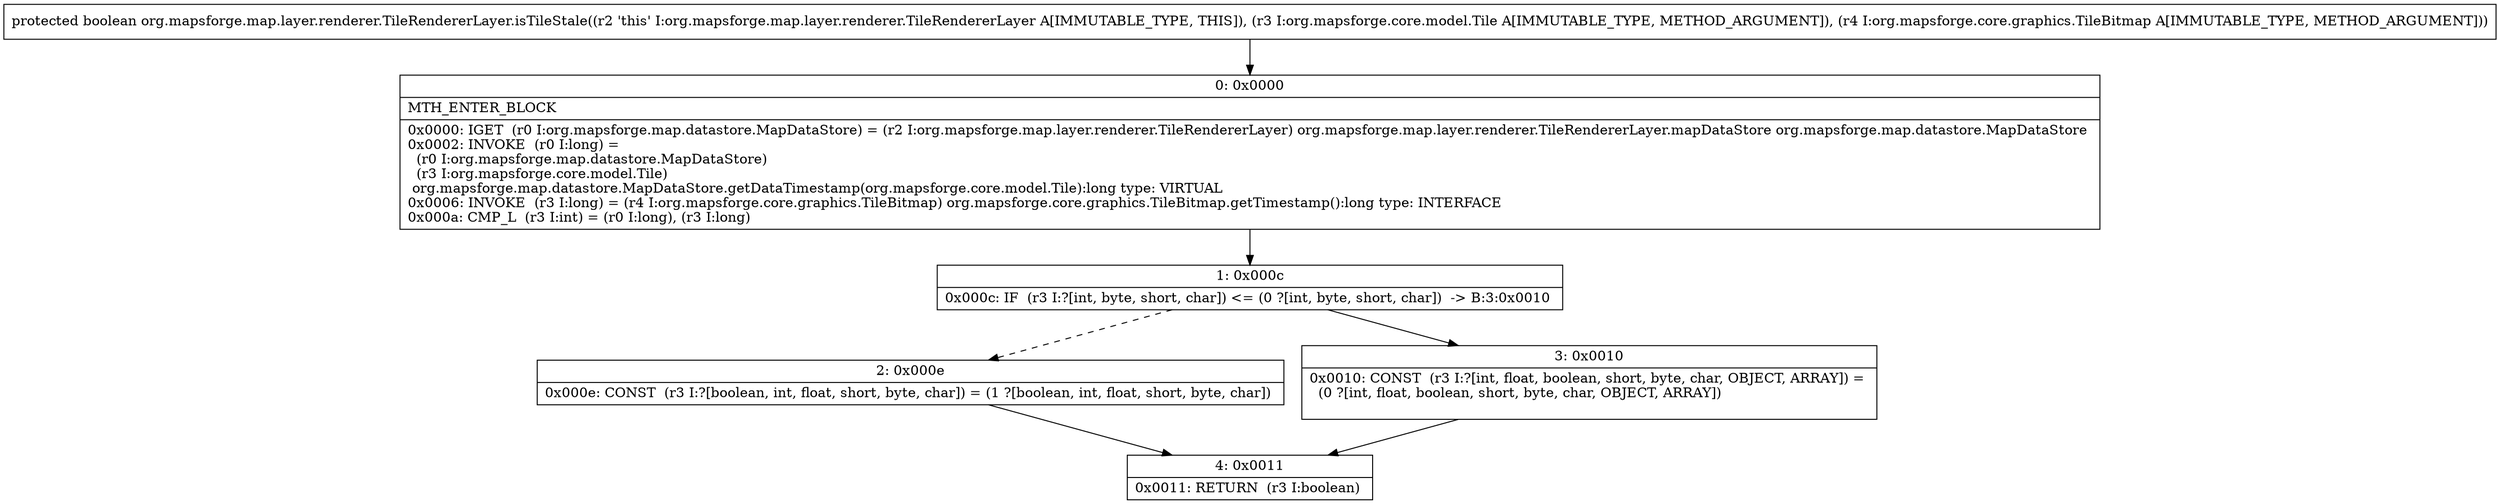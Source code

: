 digraph "CFG fororg.mapsforge.map.layer.renderer.TileRendererLayer.isTileStale(Lorg\/mapsforge\/core\/model\/Tile;Lorg\/mapsforge\/core\/graphics\/TileBitmap;)Z" {
Node_0 [shape=record,label="{0\:\ 0x0000|MTH_ENTER_BLOCK\l|0x0000: IGET  (r0 I:org.mapsforge.map.datastore.MapDataStore) = (r2 I:org.mapsforge.map.layer.renderer.TileRendererLayer) org.mapsforge.map.layer.renderer.TileRendererLayer.mapDataStore org.mapsforge.map.datastore.MapDataStore \l0x0002: INVOKE  (r0 I:long) = \l  (r0 I:org.mapsforge.map.datastore.MapDataStore)\l  (r3 I:org.mapsforge.core.model.Tile)\l org.mapsforge.map.datastore.MapDataStore.getDataTimestamp(org.mapsforge.core.model.Tile):long type: VIRTUAL \l0x0006: INVOKE  (r3 I:long) = (r4 I:org.mapsforge.core.graphics.TileBitmap) org.mapsforge.core.graphics.TileBitmap.getTimestamp():long type: INTERFACE \l0x000a: CMP_L  (r3 I:int) = (r0 I:long), (r3 I:long) \l}"];
Node_1 [shape=record,label="{1\:\ 0x000c|0x000c: IF  (r3 I:?[int, byte, short, char]) \<= (0 ?[int, byte, short, char])  \-\> B:3:0x0010 \l}"];
Node_2 [shape=record,label="{2\:\ 0x000e|0x000e: CONST  (r3 I:?[boolean, int, float, short, byte, char]) = (1 ?[boolean, int, float, short, byte, char]) \l}"];
Node_3 [shape=record,label="{3\:\ 0x0010|0x0010: CONST  (r3 I:?[int, float, boolean, short, byte, char, OBJECT, ARRAY]) = \l  (0 ?[int, float, boolean, short, byte, char, OBJECT, ARRAY])\l \l}"];
Node_4 [shape=record,label="{4\:\ 0x0011|0x0011: RETURN  (r3 I:boolean) \l}"];
MethodNode[shape=record,label="{protected boolean org.mapsforge.map.layer.renderer.TileRendererLayer.isTileStale((r2 'this' I:org.mapsforge.map.layer.renderer.TileRendererLayer A[IMMUTABLE_TYPE, THIS]), (r3 I:org.mapsforge.core.model.Tile A[IMMUTABLE_TYPE, METHOD_ARGUMENT]), (r4 I:org.mapsforge.core.graphics.TileBitmap A[IMMUTABLE_TYPE, METHOD_ARGUMENT])) }"];
MethodNode -> Node_0;
Node_0 -> Node_1;
Node_1 -> Node_2[style=dashed];
Node_1 -> Node_3;
Node_2 -> Node_4;
Node_3 -> Node_4;
}

